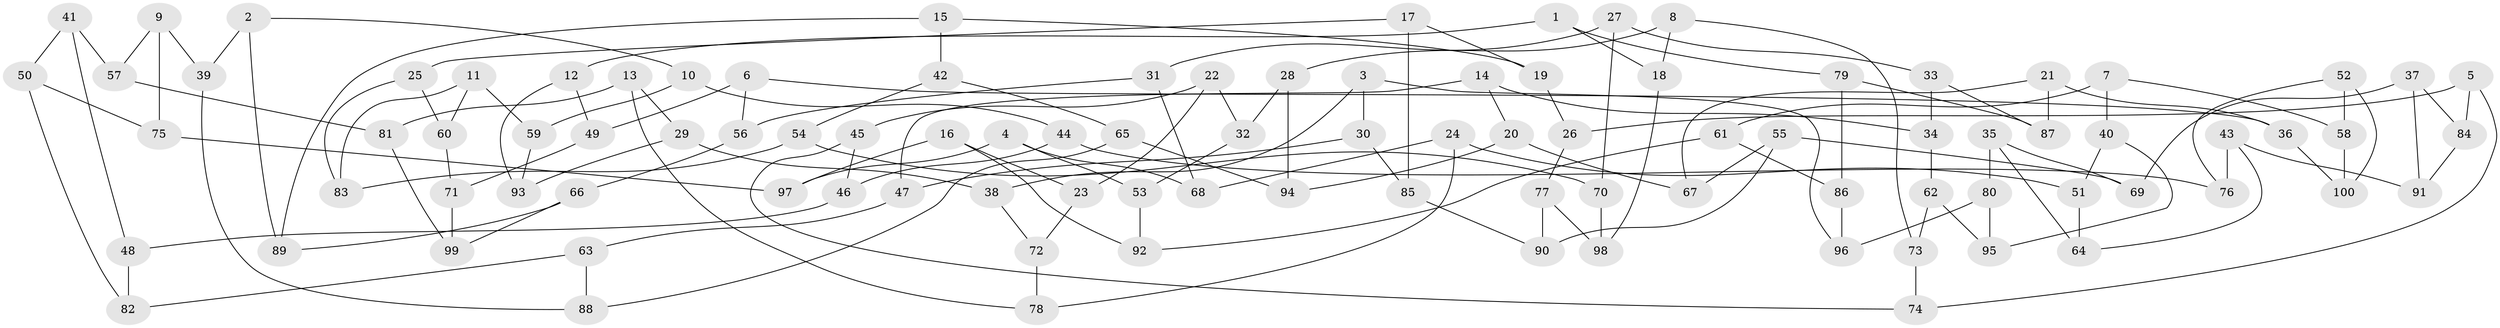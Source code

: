 // Generated by graph-tools (version 1.1) at 2025/39/02/21/25 10:39:00]
// undirected, 100 vertices, 150 edges
graph export_dot {
graph [start="1"]
  node [color=gray90,style=filled];
  1;
  2;
  3;
  4;
  5;
  6;
  7;
  8;
  9;
  10;
  11;
  12;
  13;
  14;
  15;
  16;
  17;
  18;
  19;
  20;
  21;
  22;
  23;
  24;
  25;
  26;
  27;
  28;
  29;
  30;
  31;
  32;
  33;
  34;
  35;
  36;
  37;
  38;
  39;
  40;
  41;
  42;
  43;
  44;
  45;
  46;
  47;
  48;
  49;
  50;
  51;
  52;
  53;
  54;
  55;
  56;
  57;
  58;
  59;
  60;
  61;
  62;
  63;
  64;
  65;
  66;
  67;
  68;
  69;
  70;
  71;
  72;
  73;
  74;
  75;
  76;
  77;
  78;
  79;
  80;
  81;
  82;
  83;
  84;
  85;
  86;
  87;
  88;
  89;
  90;
  91;
  92;
  93;
  94;
  95;
  96;
  97;
  98;
  99;
  100;
  1 -- 18;
  1 -- 12;
  1 -- 79;
  2 -- 10;
  2 -- 89;
  2 -- 39;
  3 -- 30;
  3 -- 38;
  3 -- 96;
  4 -- 53;
  4 -- 97;
  4 -- 68;
  5 -- 74;
  5 -- 26;
  5 -- 84;
  6 -- 56;
  6 -- 49;
  6 -- 36;
  7 -- 40;
  7 -- 61;
  7 -- 58;
  8 -- 28;
  8 -- 18;
  8 -- 73;
  9 -- 57;
  9 -- 75;
  9 -- 39;
  10 -- 44;
  10 -- 59;
  11 -- 83;
  11 -- 60;
  11 -- 59;
  12 -- 49;
  12 -- 93;
  13 -- 81;
  13 -- 29;
  13 -- 78;
  14 -- 34;
  14 -- 47;
  14 -- 20;
  15 -- 89;
  15 -- 19;
  15 -- 42;
  16 -- 97;
  16 -- 92;
  16 -- 23;
  17 -- 19;
  17 -- 85;
  17 -- 25;
  18 -- 98;
  19 -- 26;
  20 -- 94;
  20 -- 67;
  21 -- 67;
  21 -- 36;
  21 -- 87;
  22 -- 45;
  22 -- 23;
  22 -- 32;
  23 -- 72;
  24 -- 68;
  24 -- 51;
  24 -- 78;
  25 -- 83;
  25 -- 60;
  26 -- 77;
  27 -- 31;
  27 -- 33;
  27 -- 70;
  28 -- 32;
  28 -- 94;
  29 -- 38;
  29 -- 93;
  30 -- 47;
  30 -- 85;
  31 -- 56;
  31 -- 68;
  32 -- 53;
  33 -- 34;
  33 -- 87;
  34 -- 62;
  35 -- 80;
  35 -- 69;
  35 -- 64;
  36 -- 100;
  37 -- 91;
  37 -- 69;
  37 -- 84;
  38 -- 72;
  39 -- 88;
  40 -- 51;
  40 -- 95;
  41 -- 57;
  41 -- 48;
  41 -- 50;
  42 -- 54;
  42 -- 65;
  43 -- 91;
  43 -- 64;
  43 -- 76;
  44 -- 46;
  44 -- 76;
  45 -- 74;
  45 -- 46;
  46 -- 48;
  47 -- 63;
  48 -- 82;
  49 -- 71;
  50 -- 82;
  50 -- 75;
  51 -- 64;
  52 -- 58;
  52 -- 100;
  52 -- 76;
  53 -- 92;
  54 -- 70;
  54 -- 83;
  55 -- 69;
  55 -- 90;
  55 -- 67;
  56 -- 66;
  57 -- 81;
  58 -- 100;
  59 -- 93;
  60 -- 71;
  61 -- 86;
  61 -- 92;
  62 -- 73;
  62 -- 95;
  63 -- 88;
  63 -- 82;
  65 -- 88;
  65 -- 94;
  66 -- 89;
  66 -- 99;
  70 -- 98;
  71 -- 99;
  72 -- 78;
  73 -- 74;
  75 -- 97;
  77 -- 90;
  77 -- 98;
  79 -- 86;
  79 -- 87;
  80 -- 95;
  80 -- 96;
  81 -- 99;
  84 -- 91;
  85 -- 90;
  86 -- 96;
}
